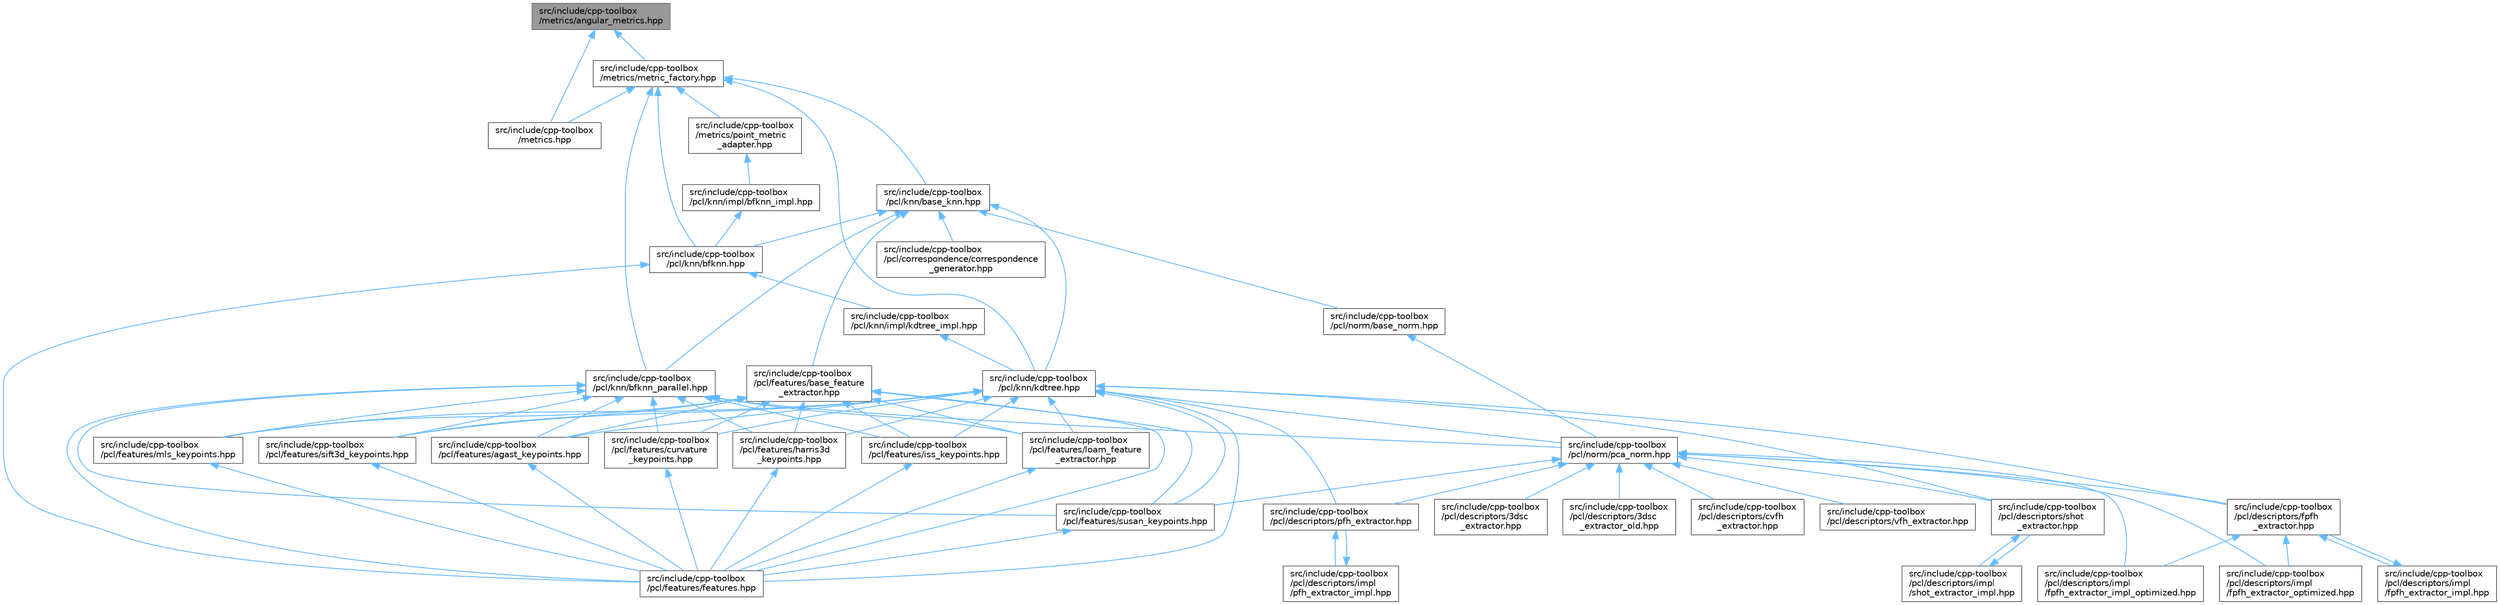 digraph "src/include/cpp-toolbox/metrics/angular_metrics.hpp"
{
 // LATEX_PDF_SIZE
  bgcolor="transparent";
  edge [fontname=Helvetica,fontsize=10,labelfontname=Helvetica,labelfontsize=10];
  node [fontname=Helvetica,fontsize=10,shape=box,height=0.2,width=0.4];
  Node1 [id="Node000001",label="src/include/cpp-toolbox\l/metrics/angular_metrics.hpp",height=0.2,width=0.4,color="gray40", fillcolor="grey60", style="filled", fontcolor="black",tooltip=" "];
  Node1 -> Node2 [id="edge1_Node000001_Node000002",dir="back",color="steelblue1",style="solid",tooltip=" "];
  Node2 [id="Node000002",label="src/include/cpp-toolbox\l/metrics.hpp",height=0.2,width=0.4,color="grey40", fillcolor="white", style="filled",URL="$metrics_8hpp.html",tooltip=" "];
  Node1 -> Node3 [id="edge2_Node000001_Node000003",dir="back",color="steelblue1",style="solid",tooltip=" "];
  Node3 [id="Node000003",label="src/include/cpp-toolbox\l/metrics/metric_factory.hpp",height=0.2,width=0.4,color="grey40", fillcolor="white", style="filled",URL="$metric__factory_8hpp.html",tooltip=" "];
  Node3 -> Node2 [id="edge3_Node000003_Node000002",dir="back",color="steelblue1",style="solid",tooltip=" "];
  Node3 -> Node4 [id="edge4_Node000003_Node000004",dir="back",color="steelblue1",style="solid",tooltip=" "];
  Node4 [id="Node000004",label="src/include/cpp-toolbox\l/metrics/point_metric\l_adapter.hpp",height=0.2,width=0.4,color="grey40", fillcolor="white", style="filled",URL="$point__metric__adapter_8hpp.html",tooltip=" "];
  Node4 -> Node5 [id="edge5_Node000004_Node000005",dir="back",color="steelblue1",style="solid",tooltip=" "];
  Node5 [id="Node000005",label="src/include/cpp-toolbox\l/pcl/knn/impl/bfknn_impl.hpp",height=0.2,width=0.4,color="grey40", fillcolor="white", style="filled",URL="$bfknn__impl_8hpp.html",tooltip=" "];
  Node5 -> Node6 [id="edge6_Node000005_Node000006",dir="back",color="steelblue1",style="solid",tooltip=" "];
  Node6 [id="Node000006",label="src/include/cpp-toolbox\l/pcl/knn/bfknn.hpp",height=0.2,width=0.4,color="grey40", fillcolor="white", style="filled",URL="$bfknn_8hpp.html",tooltip=" "];
  Node6 -> Node7 [id="edge7_Node000006_Node000007",dir="back",color="steelblue1",style="solid",tooltip=" "];
  Node7 [id="Node000007",label="src/include/cpp-toolbox\l/pcl/features/features.hpp",height=0.2,width=0.4,color="grey40", fillcolor="white", style="filled",URL="$features_8hpp.html",tooltip="PCL特征提取器集合头文件 / PCL feature extractors collection header file."];
  Node6 -> Node8 [id="edge8_Node000006_Node000008",dir="back",color="steelblue1",style="solid",tooltip=" "];
  Node8 [id="Node000008",label="src/include/cpp-toolbox\l/pcl/knn/impl/kdtree_impl.hpp",height=0.2,width=0.4,color="grey40", fillcolor="white", style="filled",URL="$kdtree__impl_8hpp.html",tooltip=" "];
  Node8 -> Node9 [id="edge9_Node000008_Node000009",dir="back",color="steelblue1",style="solid",tooltip=" "];
  Node9 [id="Node000009",label="src/include/cpp-toolbox\l/pcl/knn/kdtree.hpp",height=0.2,width=0.4,color="grey40", fillcolor="white", style="filled",URL="$kdtree_8hpp.html",tooltip=" "];
  Node9 -> Node10 [id="edge10_Node000009_Node000010",dir="back",color="steelblue1",style="solid",tooltip=" "];
  Node10 [id="Node000010",label="src/include/cpp-toolbox\l/pcl/descriptors/fpfh\l_extractor.hpp",height=0.2,width=0.4,color="grey40", fillcolor="white", style="filled",URL="$fpfh__extractor_8hpp.html",tooltip=" "];
  Node10 -> Node11 [id="edge11_Node000010_Node000011",dir="back",color="steelblue1",style="solid",tooltip=" "];
  Node11 [id="Node000011",label="src/include/cpp-toolbox\l/pcl/descriptors/impl\l/fpfh_extractor_impl.hpp",height=0.2,width=0.4,color="grey40", fillcolor="white", style="filled",URL="$fpfh__extractor__impl_8hpp.html",tooltip=" "];
  Node11 -> Node10 [id="edge12_Node000011_Node000010",dir="back",color="steelblue1",style="solid",tooltip=" "];
  Node10 -> Node12 [id="edge13_Node000010_Node000012",dir="back",color="steelblue1",style="solid",tooltip=" "];
  Node12 [id="Node000012",label="src/include/cpp-toolbox\l/pcl/descriptors/impl\l/fpfh_extractor_impl_optimized.hpp",height=0.2,width=0.4,color="grey40", fillcolor="white", style="filled",URL="$fpfh__extractor__impl__optimized_8hpp.html",tooltip=" "];
  Node10 -> Node13 [id="edge14_Node000010_Node000013",dir="back",color="steelblue1",style="solid",tooltip=" "];
  Node13 [id="Node000013",label="src/include/cpp-toolbox\l/pcl/descriptors/impl\l/fpfh_extractor_optimized.hpp",height=0.2,width=0.4,color="grey40", fillcolor="white", style="filled",URL="$fpfh__extractor__optimized_8hpp.html",tooltip=" "];
  Node9 -> Node14 [id="edge15_Node000009_Node000014",dir="back",color="steelblue1",style="solid",tooltip=" "];
  Node14 [id="Node000014",label="src/include/cpp-toolbox\l/pcl/descriptors/pfh_extractor.hpp",height=0.2,width=0.4,color="grey40", fillcolor="white", style="filled",URL="$pfh__extractor_8hpp.html",tooltip=" "];
  Node14 -> Node15 [id="edge16_Node000014_Node000015",dir="back",color="steelblue1",style="solid",tooltip=" "];
  Node15 [id="Node000015",label="src/include/cpp-toolbox\l/pcl/descriptors/impl\l/pfh_extractor_impl.hpp",height=0.2,width=0.4,color="grey40", fillcolor="white", style="filled",URL="$pfh__extractor__impl_8hpp.html",tooltip=" "];
  Node15 -> Node14 [id="edge17_Node000015_Node000014",dir="back",color="steelblue1",style="solid",tooltip=" "];
  Node9 -> Node16 [id="edge18_Node000009_Node000016",dir="back",color="steelblue1",style="solid",tooltip=" "];
  Node16 [id="Node000016",label="src/include/cpp-toolbox\l/pcl/descriptors/shot\l_extractor.hpp",height=0.2,width=0.4,color="grey40", fillcolor="white", style="filled",URL="$shot__extractor_8hpp.html",tooltip=" "];
  Node16 -> Node17 [id="edge19_Node000016_Node000017",dir="back",color="steelblue1",style="solid",tooltip=" "];
  Node17 [id="Node000017",label="src/include/cpp-toolbox\l/pcl/descriptors/impl\l/shot_extractor_impl.hpp",height=0.2,width=0.4,color="grey40", fillcolor="white", style="filled",URL="$shot__extractor__impl_8hpp.html",tooltip=" "];
  Node17 -> Node16 [id="edge20_Node000017_Node000016",dir="back",color="steelblue1",style="solid",tooltip=" "];
  Node9 -> Node18 [id="edge21_Node000009_Node000018",dir="back",color="steelblue1",style="solid",tooltip=" "];
  Node18 [id="Node000018",label="src/include/cpp-toolbox\l/pcl/features/agast_keypoints.hpp",height=0.2,width=0.4,color="grey40", fillcolor="white", style="filled",URL="$agast__keypoints_8hpp.html",tooltip=" "];
  Node18 -> Node7 [id="edge22_Node000018_Node000007",dir="back",color="steelblue1",style="solid",tooltip=" "];
  Node9 -> Node19 [id="edge23_Node000009_Node000019",dir="back",color="steelblue1",style="solid",tooltip=" "];
  Node19 [id="Node000019",label="src/include/cpp-toolbox\l/pcl/features/curvature\l_keypoints.hpp",height=0.2,width=0.4,color="grey40", fillcolor="white", style="filled",URL="$curvature__keypoints_8hpp.html",tooltip=" "];
  Node19 -> Node7 [id="edge24_Node000019_Node000007",dir="back",color="steelblue1",style="solid",tooltip=" "];
  Node9 -> Node7 [id="edge25_Node000009_Node000007",dir="back",color="steelblue1",style="solid",tooltip=" "];
  Node9 -> Node20 [id="edge26_Node000009_Node000020",dir="back",color="steelblue1",style="solid",tooltip=" "];
  Node20 [id="Node000020",label="src/include/cpp-toolbox\l/pcl/features/harris3d\l_keypoints.hpp",height=0.2,width=0.4,color="grey40", fillcolor="white", style="filled",URL="$harris3d__keypoints_8hpp.html",tooltip=" "];
  Node20 -> Node7 [id="edge27_Node000020_Node000007",dir="back",color="steelblue1",style="solid",tooltip=" "];
  Node9 -> Node21 [id="edge28_Node000009_Node000021",dir="back",color="steelblue1",style="solid",tooltip=" "];
  Node21 [id="Node000021",label="src/include/cpp-toolbox\l/pcl/features/iss_keypoints.hpp",height=0.2,width=0.4,color="grey40", fillcolor="white", style="filled",URL="$iss__keypoints_8hpp.html",tooltip=" "];
  Node21 -> Node7 [id="edge29_Node000021_Node000007",dir="back",color="steelblue1",style="solid",tooltip=" "];
  Node9 -> Node22 [id="edge30_Node000009_Node000022",dir="back",color="steelblue1",style="solid",tooltip=" "];
  Node22 [id="Node000022",label="src/include/cpp-toolbox\l/pcl/features/loam_feature\l_extractor.hpp",height=0.2,width=0.4,color="grey40", fillcolor="white", style="filled",URL="$loam__feature__extractor_8hpp.html",tooltip=" "];
  Node22 -> Node7 [id="edge31_Node000022_Node000007",dir="back",color="steelblue1",style="solid",tooltip=" "];
  Node9 -> Node23 [id="edge32_Node000009_Node000023",dir="back",color="steelblue1",style="solid",tooltip=" "];
  Node23 [id="Node000023",label="src/include/cpp-toolbox\l/pcl/features/mls_keypoints.hpp",height=0.2,width=0.4,color="grey40", fillcolor="white", style="filled",URL="$mls__keypoints_8hpp.html",tooltip=" "];
  Node23 -> Node7 [id="edge33_Node000023_Node000007",dir="back",color="steelblue1",style="solid",tooltip=" "];
  Node9 -> Node24 [id="edge34_Node000009_Node000024",dir="back",color="steelblue1",style="solid",tooltip=" "];
  Node24 [id="Node000024",label="src/include/cpp-toolbox\l/pcl/features/sift3d_keypoints.hpp",height=0.2,width=0.4,color="grey40", fillcolor="white", style="filled",URL="$sift3d__keypoints_8hpp.html",tooltip=" "];
  Node24 -> Node7 [id="edge35_Node000024_Node000007",dir="back",color="steelblue1",style="solid",tooltip=" "];
  Node9 -> Node25 [id="edge36_Node000009_Node000025",dir="back",color="steelblue1",style="solid",tooltip=" "];
  Node25 [id="Node000025",label="src/include/cpp-toolbox\l/pcl/features/susan_keypoints.hpp",height=0.2,width=0.4,color="grey40", fillcolor="white", style="filled",URL="$susan__keypoints_8hpp.html",tooltip=" "];
  Node25 -> Node7 [id="edge37_Node000025_Node000007",dir="back",color="steelblue1",style="solid",tooltip=" "];
  Node9 -> Node26 [id="edge38_Node000009_Node000026",dir="back",color="steelblue1",style="solid",tooltip=" "];
  Node26 [id="Node000026",label="src/include/cpp-toolbox\l/pcl/norm/pca_norm.hpp",height=0.2,width=0.4,color="grey40", fillcolor="white", style="filled",URL="$pca__norm_8hpp.html",tooltip=" "];
  Node26 -> Node27 [id="edge39_Node000026_Node000027",dir="back",color="steelblue1",style="solid",tooltip=" "];
  Node27 [id="Node000027",label="src/include/cpp-toolbox\l/pcl/descriptors/3dsc\l_extractor.hpp",height=0.2,width=0.4,color="grey40", fillcolor="white", style="filled",URL="$3dsc__extractor_8hpp.html",tooltip=" "];
  Node26 -> Node28 [id="edge40_Node000026_Node000028",dir="back",color="steelblue1",style="solid",tooltip=" "];
  Node28 [id="Node000028",label="src/include/cpp-toolbox\l/pcl/descriptors/3dsc\l_extractor_old.hpp",height=0.2,width=0.4,color="grey40", fillcolor="white", style="filled",URL="$3dsc__extractor__old_8hpp.html",tooltip=" "];
  Node26 -> Node29 [id="edge41_Node000026_Node000029",dir="back",color="steelblue1",style="solid",tooltip=" "];
  Node29 [id="Node000029",label="src/include/cpp-toolbox\l/pcl/descriptors/cvfh\l_extractor.hpp",height=0.2,width=0.4,color="grey40", fillcolor="white", style="filled",URL="$cvfh__extractor_8hpp.html",tooltip=" "];
  Node26 -> Node10 [id="edge42_Node000026_Node000010",dir="back",color="steelblue1",style="solid",tooltip=" "];
  Node26 -> Node12 [id="edge43_Node000026_Node000012",dir="back",color="steelblue1",style="solid",tooltip=" "];
  Node26 -> Node13 [id="edge44_Node000026_Node000013",dir="back",color="steelblue1",style="solid",tooltip=" "];
  Node26 -> Node14 [id="edge45_Node000026_Node000014",dir="back",color="steelblue1",style="solid",tooltip=" "];
  Node26 -> Node16 [id="edge46_Node000026_Node000016",dir="back",color="steelblue1",style="solid",tooltip=" "];
  Node26 -> Node30 [id="edge47_Node000026_Node000030",dir="back",color="steelblue1",style="solid",tooltip=" "];
  Node30 [id="Node000030",label="src/include/cpp-toolbox\l/pcl/descriptors/vfh_extractor.hpp",height=0.2,width=0.4,color="grey40", fillcolor="white", style="filled",URL="$vfh__extractor_8hpp.html",tooltip=" "];
  Node26 -> Node25 [id="edge48_Node000026_Node000025",dir="back",color="steelblue1",style="solid",tooltip=" "];
  Node3 -> Node31 [id="edge49_Node000003_Node000031",dir="back",color="steelblue1",style="solid",tooltip=" "];
  Node31 [id="Node000031",label="src/include/cpp-toolbox\l/pcl/knn/base_knn.hpp",height=0.2,width=0.4,color="grey40", fillcolor="white", style="filled",URL="$base__knn_8hpp.html",tooltip=" "];
  Node31 -> Node32 [id="edge50_Node000031_Node000032",dir="back",color="steelblue1",style="solid",tooltip=" "];
  Node32 [id="Node000032",label="src/include/cpp-toolbox\l/pcl/correspondence/correspondence\l_generator.hpp",height=0.2,width=0.4,color="grey40", fillcolor="white", style="filled",URL="$correspondence__generator_8hpp.html",tooltip=" "];
  Node31 -> Node33 [id="edge51_Node000031_Node000033",dir="back",color="steelblue1",style="solid",tooltip=" "];
  Node33 [id="Node000033",label="src/include/cpp-toolbox\l/pcl/features/base_feature\l_extractor.hpp",height=0.2,width=0.4,color="grey40", fillcolor="white", style="filled",URL="$base__feature__extractor_8hpp.html",tooltip=" "];
  Node33 -> Node18 [id="edge52_Node000033_Node000018",dir="back",color="steelblue1",style="solid",tooltip=" "];
  Node33 -> Node19 [id="edge53_Node000033_Node000019",dir="back",color="steelblue1",style="solid",tooltip=" "];
  Node33 -> Node7 [id="edge54_Node000033_Node000007",dir="back",color="steelblue1",style="solid",tooltip=" "];
  Node33 -> Node20 [id="edge55_Node000033_Node000020",dir="back",color="steelblue1",style="solid",tooltip=" "];
  Node33 -> Node21 [id="edge56_Node000033_Node000021",dir="back",color="steelblue1",style="solid",tooltip=" "];
  Node33 -> Node22 [id="edge57_Node000033_Node000022",dir="back",color="steelblue1",style="solid",tooltip=" "];
  Node33 -> Node23 [id="edge58_Node000033_Node000023",dir="back",color="steelblue1",style="solid",tooltip=" "];
  Node33 -> Node24 [id="edge59_Node000033_Node000024",dir="back",color="steelblue1",style="solid",tooltip=" "];
  Node33 -> Node25 [id="edge60_Node000033_Node000025",dir="back",color="steelblue1",style="solid",tooltip=" "];
  Node31 -> Node6 [id="edge61_Node000031_Node000006",dir="back",color="steelblue1",style="solid",tooltip=" "];
  Node31 -> Node34 [id="edge62_Node000031_Node000034",dir="back",color="steelblue1",style="solid",tooltip=" "];
  Node34 [id="Node000034",label="src/include/cpp-toolbox\l/pcl/knn/bfknn_parallel.hpp",height=0.2,width=0.4,color="grey40", fillcolor="white", style="filled",URL="$bfknn__parallel_8hpp.html",tooltip=" "];
  Node34 -> Node18 [id="edge63_Node000034_Node000018",dir="back",color="steelblue1",style="solid",tooltip=" "];
  Node34 -> Node19 [id="edge64_Node000034_Node000019",dir="back",color="steelblue1",style="solid",tooltip=" "];
  Node34 -> Node7 [id="edge65_Node000034_Node000007",dir="back",color="steelblue1",style="solid",tooltip=" "];
  Node34 -> Node20 [id="edge66_Node000034_Node000020",dir="back",color="steelblue1",style="solid",tooltip=" "];
  Node34 -> Node21 [id="edge67_Node000034_Node000021",dir="back",color="steelblue1",style="solid",tooltip=" "];
  Node34 -> Node22 [id="edge68_Node000034_Node000022",dir="back",color="steelblue1",style="solid",tooltip=" "];
  Node34 -> Node23 [id="edge69_Node000034_Node000023",dir="back",color="steelblue1",style="solid",tooltip=" "];
  Node34 -> Node24 [id="edge70_Node000034_Node000024",dir="back",color="steelblue1",style="solid",tooltip=" "];
  Node34 -> Node25 [id="edge71_Node000034_Node000025",dir="back",color="steelblue1",style="solid",tooltip=" "];
  Node34 -> Node26 [id="edge72_Node000034_Node000026",dir="back",color="steelblue1",style="solid",tooltip=" "];
  Node31 -> Node9 [id="edge73_Node000031_Node000009",dir="back",color="steelblue1",style="solid",tooltip=" "];
  Node31 -> Node35 [id="edge74_Node000031_Node000035",dir="back",color="steelblue1",style="solid",tooltip=" "];
  Node35 [id="Node000035",label="src/include/cpp-toolbox\l/pcl/norm/base_norm.hpp",height=0.2,width=0.4,color="grey40", fillcolor="white", style="filled",URL="$base__norm_8hpp.html",tooltip=" "];
  Node35 -> Node26 [id="edge75_Node000035_Node000026",dir="back",color="steelblue1",style="solid",tooltip=" "];
  Node3 -> Node6 [id="edge76_Node000003_Node000006",dir="back",color="steelblue1",style="solid",tooltip=" "];
  Node3 -> Node34 [id="edge77_Node000003_Node000034",dir="back",color="steelblue1",style="solid",tooltip=" "];
  Node3 -> Node9 [id="edge78_Node000003_Node000009",dir="back",color="steelblue1",style="solid",tooltip=" "];
}
